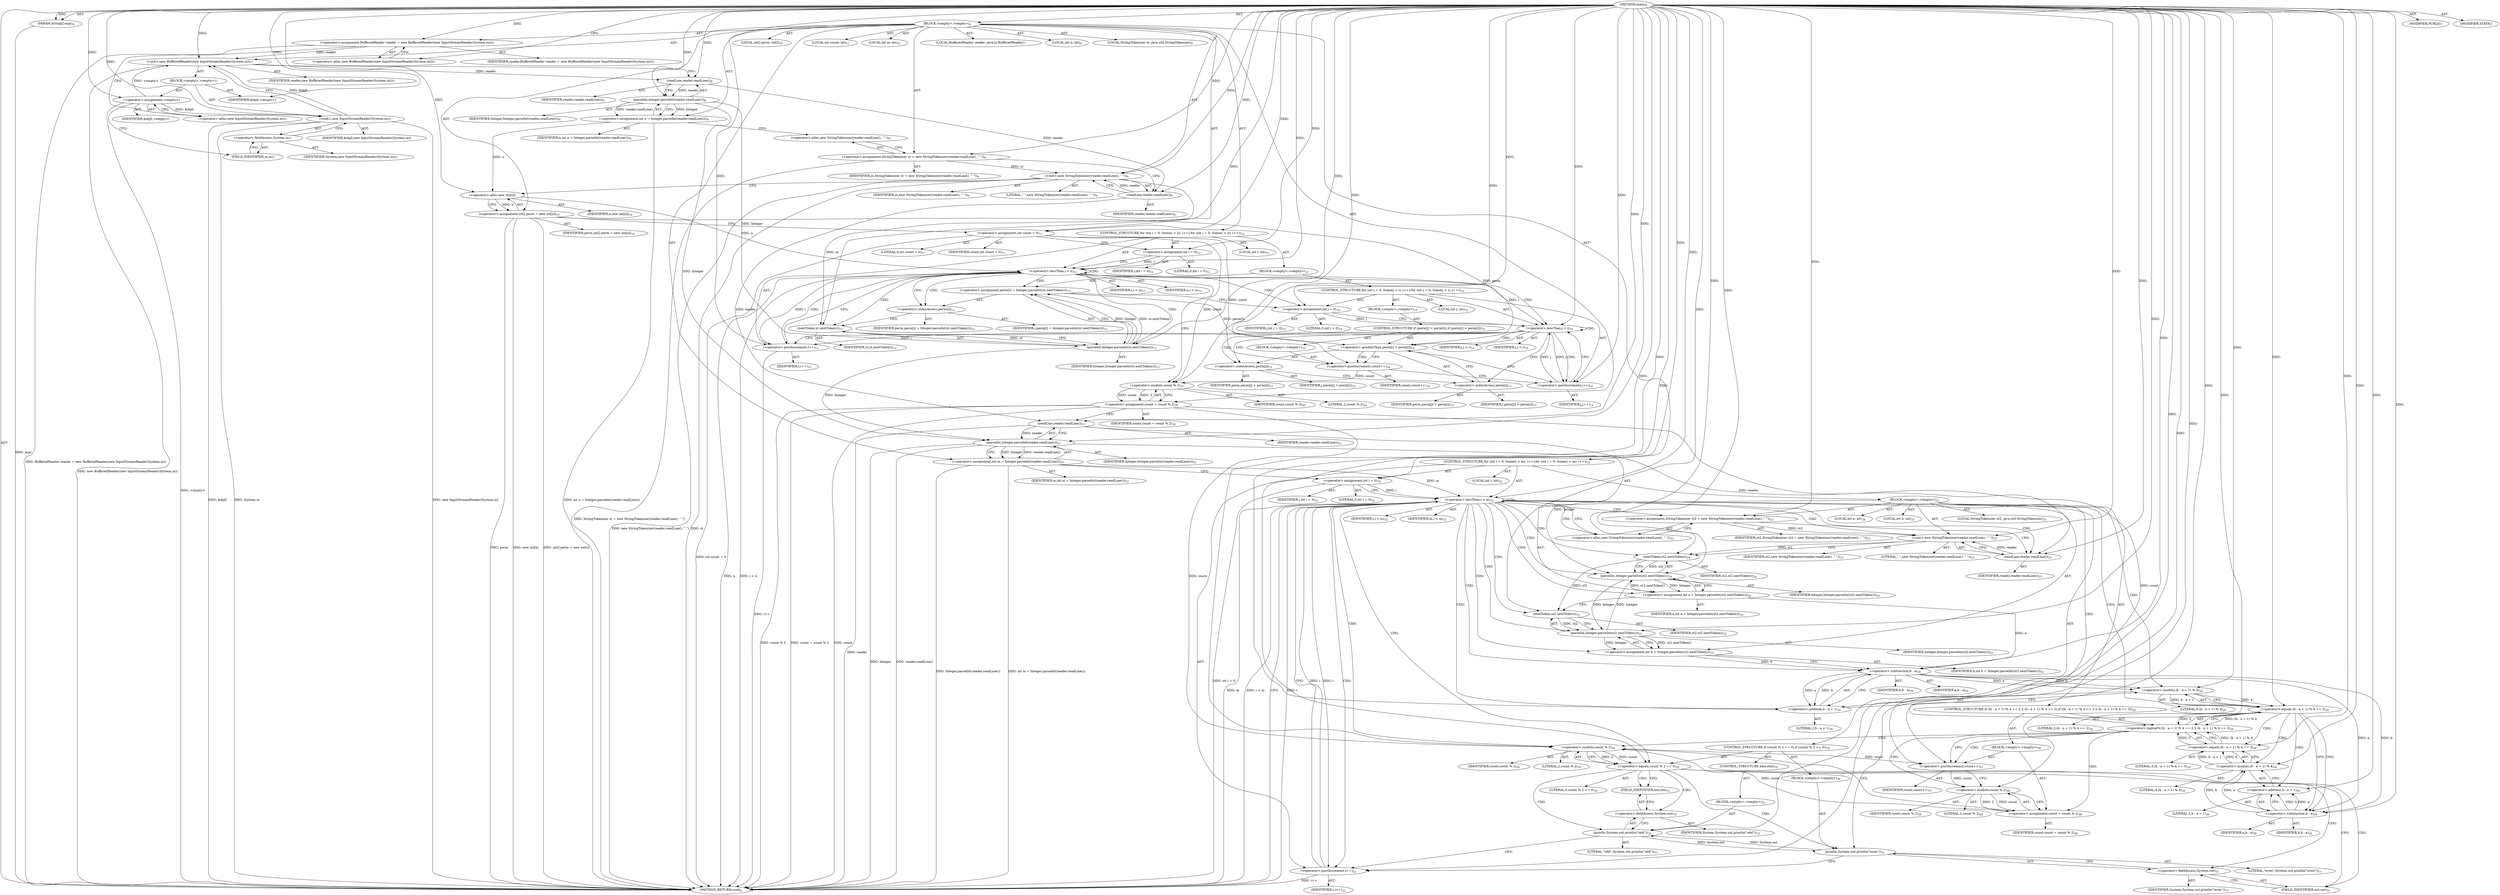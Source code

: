 digraph "main" {  
"23" [label = <(METHOD,main)<SUB>6</SUB>> ]
"24" [label = <(PARAM,String[] args)<SUB>6</SUB>> ]
"25" [label = <(BLOCK,&lt;empty&gt;,&lt;empty&gt;)<SUB>6</SUB>> ]
"4" [label = <(LOCAL,BufferedReader reader: java.io.BufferedReader)<SUB>7</SUB>> ]
"26" [label = <(&lt;operator&gt;.assignment,BufferedReader reader = new BufferedReader(new InputStreamReader(System.in)))<SUB>7</SUB>> ]
"27" [label = <(IDENTIFIER,reader,BufferedReader reader = new BufferedReader(new InputStreamReader(System.in)))<SUB>7</SUB>> ]
"28" [label = <(&lt;operator&gt;.alloc,new BufferedReader(new InputStreamReader(System.in)))<SUB>7</SUB>> ]
"29" [label = <(&lt;init&gt;,new BufferedReader(new InputStreamReader(System.in)))<SUB>7</SUB>> ]
"3" [label = <(IDENTIFIER,reader,new BufferedReader(new InputStreamReader(System.in)))<SUB>7</SUB>> ]
"30" [label = <(BLOCK,&lt;empty&gt;,&lt;empty&gt;)<SUB>7</SUB>> ]
"31" [label = <(&lt;operator&gt;.assignment,&lt;empty&gt;)> ]
"32" [label = <(IDENTIFIER,$obj0,&lt;empty&gt;)> ]
"33" [label = <(&lt;operator&gt;.alloc,new InputStreamReader(System.in))<SUB>7</SUB>> ]
"34" [label = <(&lt;init&gt;,new InputStreamReader(System.in))<SUB>7</SUB>> ]
"35" [label = <(IDENTIFIER,$obj0,new InputStreamReader(System.in))> ]
"36" [label = <(&lt;operator&gt;.fieldAccess,System.in)<SUB>7</SUB>> ]
"37" [label = <(IDENTIFIER,System,new InputStreamReader(System.in))<SUB>7</SUB>> ]
"38" [label = <(FIELD_IDENTIFIER,in,in)<SUB>7</SUB>> ]
"39" [label = <(IDENTIFIER,$obj0,&lt;empty&gt;)> ]
"40" [label = <(LOCAL,int n: int)<SUB>8</SUB>> ]
"41" [label = <(&lt;operator&gt;.assignment,int n = Integer.parseInt(reader.readLine()))<SUB>8</SUB>> ]
"42" [label = <(IDENTIFIER,n,int n = Integer.parseInt(reader.readLine()))<SUB>8</SUB>> ]
"43" [label = <(parseInt,Integer.parseInt(reader.readLine()))<SUB>8</SUB>> ]
"44" [label = <(IDENTIFIER,Integer,Integer.parseInt(reader.readLine()))<SUB>8</SUB>> ]
"45" [label = <(readLine,reader.readLine())<SUB>8</SUB>> ]
"46" [label = <(IDENTIFIER,reader,reader.readLine())<SUB>8</SUB>> ]
"6" [label = <(LOCAL,StringTokenizer st: java.util.StringTokenizer)<SUB>9</SUB>> ]
"47" [label = <(&lt;operator&gt;.assignment,StringTokenizer st = new StringTokenizer(reader.readLine(), &quot; &quot;))<SUB>9</SUB>> ]
"48" [label = <(IDENTIFIER,st,StringTokenizer st = new StringTokenizer(reader.readLine(), &quot; &quot;))<SUB>9</SUB>> ]
"49" [label = <(&lt;operator&gt;.alloc,new StringTokenizer(reader.readLine(), &quot; &quot;))<SUB>9</SUB>> ]
"50" [label = <(&lt;init&gt;,new StringTokenizer(reader.readLine(), &quot; &quot;))<SUB>9</SUB>> ]
"5" [label = <(IDENTIFIER,st,new StringTokenizer(reader.readLine(), &quot; &quot;))<SUB>9</SUB>> ]
"51" [label = <(readLine,reader.readLine())<SUB>9</SUB>> ]
"52" [label = <(IDENTIFIER,reader,reader.readLine())<SUB>9</SUB>> ]
"53" [label = <(LITERAL,&quot; &quot;,new StringTokenizer(reader.readLine(), &quot; &quot;))<SUB>9</SUB>> ]
"54" [label = <(LOCAL,int[] perm: int[])<SUB>10</SUB>> ]
"55" [label = <(&lt;operator&gt;.assignment,int[] perm = new int[n])<SUB>10</SUB>> ]
"56" [label = <(IDENTIFIER,perm,int[] perm = new int[n])<SUB>10</SUB>> ]
"57" [label = <(&lt;operator&gt;.alloc,new int[n])> ]
"58" [label = <(IDENTIFIER,n,new int[n])<SUB>10</SUB>> ]
"59" [label = <(LOCAL,int count: int)<SUB>11</SUB>> ]
"60" [label = <(&lt;operator&gt;.assignment,int count = 0)<SUB>11</SUB>> ]
"61" [label = <(IDENTIFIER,count,int count = 0)<SUB>11</SUB>> ]
"62" [label = <(LITERAL,0,int count = 0)<SUB>11</SUB>> ]
"63" [label = <(CONTROL_STRUCTURE,for (int i = 0; Some(i &lt; n); i++),for (int i = 0; Some(i &lt; n); i++))<SUB>12</SUB>> ]
"64" [label = <(LOCAL,int i: int)<SUB>12</SUB>> ]
"65" [label = <(&lt;operator&gt;.assignment,int i = 0)<SUB>12</SUB>> ]
"66" [label = <(IDENTIFIER,i,int i = 0)<SUB>12</SUB>> ]
"67" [label = <(LITERAL,0,int i = 0)<SUB>12</SUB>> ]
"68" [label = <(&lt;operator&gt;.lessThan,i &lt; n)<SUB>12</SUB>> ]
"69" [label = <(IDENTIFIER,i,i &lt; n)<SUB>12</SUB>> ]
"70" [label = <(IDENTIFIER,n,i &lt; n)<SUB>12</SUB>> ]
"71" [label = <(&lt;operator&gt;.postIncrement,i++)<SUB>12</SUB>> ]
"72" [label = <(IDENTIFIER,i,i++)<SUB>12</SUB>> ]
"73" [label = <(BLOCK,&lt;empty&gt;,&lt;empty&gt;)<SUB>12</SUB>> ]
"74" [label = <(&lt;operator&gt;.assignment,perm[i] = Integer.parseInt(st.nextToken()))<SUB>13</SUB>> ]
"75" [label = <(&lt;operator&gt;.indexAccess,perm[i])<SUB>13</SUB>> ]
"76" [label = <(IDENTIFIER,perm,perm[i] = Integer.parseInt(st.nextToken()))<SUB>13</SUB>> ]
"77" [label = <(IDENTIFIER,i,perm[i] = Integer.parseInt(st.nextToken()))<SUB>13</SUB>> ]
"78" [label = <(parseInt,Integer.parseInt(st.nextToken()))<SUB>13</SUB>> ]
"79" [label = <(IDENTIFIER,Integer,Integer.parseInt(st.nextToken()))<SUB>13</SUB>> ]
"80" [label = <(nextToken,st.nextToken())<SUB>13</SUB>> ]
"81" [label = <(IDENTIFIER,st,st.nextToken())<SUB>13</SUB>> ]
"82" [label = <(CONTROL_STRUCTURE,for (int j = 0; Some(j &lt; i); j++),for (int j = 0; Some(j &lt; i); j++))<SUB>14</SUB>> ]
"83" [label = <(LOCAL,int j: int)<SUB>14</SUB>> ]
"84" [label = <(&lt;operator&gt;.assignment,int j = 0)<SUB>14</SUB>> ]
"85" [label = <(IDENTIFIER,j,int j = 0)<SUB>14</SUB>> ]
"86" [label = <(LITERAL,0,int j = 0)<SUB>14</SUB>> ]
"87" [label = <(&lt;operator&gt;.lessThan,j &lt; i)<SUB>14</SUB>> ]
"88" [label = <(IDENTIFIER,j,j &lt; i)<SUB>14</SUB>> ]
"89" [label = <(IDENTIFIER,i,j &lt; i)<SUB>14</SUB>> ]
"90" [label = <(&lt;operator&gt;.postIncrement,j++)<SUB>14</SUB>> ]
"91" [label = <(IDENTIFIER,j,j++)<SUB>14</SUB>> ]
"92" [label = <(BLOCK,&lt;empty&gt;,&lt;empty&gt;)<SUB>14</SUB>> ]
"93" [label = <(CONTROL_STRUCTURE,if (perm[j] &gt; perm[i]),if (perm[j] &gt; perm[i]))<SUB>15</SUB>> ]
"94" [label = <(&lt;operator&gt;.greaterThan,perm[j] &gt; perm[i])<SUB>15</SUB>> ]
"95" [label = <(&lt;operator&gt;.indexAccess,perm[j])<SUB>15</SUB>> ]
"96" [label = <(IDENTIFIER,perm,perm[j] &gt; perm[i])<SUB>15</SUB>> ]
"97" [label = <(IDENTIFIER,j,perm[j] &gt; perm[i])<SUB>15</SUB>> ]
"98" [label = <(&lt;operator&gt;.indexAccess,perm[i])<SUB>15</SUB>> ]
"99" [label = <(IDENTIFIER,perm,perm[j] &gt; perm[i])<SUB>15</SUB>> ]
"100" [label = <(IDENTIFIER,i,perm[j] &gt; perm[i])<SUB>15</SUB>> ]
"101" [label = <(BLOCK,&lt;empty&gt;,&lt;empty&gt;)<SUB>15</SUB>> ]
"102" [label = <(&lt;operator&gt;.postIncrement,count++)<SUB>16</SUB>> ]
"103" [label = <(IDENTIFIER,count,count++)<SUB>16</SUB>> ]
"104" [label = <(&lt;operator&gt;.assignment,count = count % 2)<SUB>20</SUB>> ]
"105" [label = <(IDENTIFIER,count,count = count % 2)<SUB>20</SUB>> ]
"106" [label = <(&lt;operator&gt;.modulo,count % 2)<SUB>20</SUB>> ]
"107" [label = <(IDENTIFIER,count,count % 2)<SUB>20</SUB>> ]
"108" [label = <(LITERAL,2,count % 2)<SUB>20</SUB>> ]
"109" [label = <(LOCAL,int m: int)<SUB>21</SUB>> ]
"110" [label = <(&lt;operator&gt;.assignment,int m = Integer.parseInt(reader.readLine()))<SUB>21</SUB>> ]
"111" [label = <(IDENTIFIER,m,int m = Integer.parseInt(reader.readLine()))<SUB>21</SUB>> ]
"112" [label = <(parseInt,Integer.parseInt(reader.readLine()))<SUB>21</SUB>> ]
"113" [label = <(IDENTIFIER,Integer,Integer.parseInt(reader.readLine()))<SUB>21</SUB>> ]
"114" [label = <(readLine,reader.readLine())<SUB>21</SUB>> ]
"115" [label = <(IDENTIFIER,reader,reader.readLine())<SUB>21</SUB>> ]
"116" [label = <(CONTROL_STRUCTURE,for (int i = 0; Some(i &lt; m); i++),for (int i = 0; Some(i &lt; m); i++))<SUB>22</SUB>> ]
"117" [label = <(LOCAL,int i: int)<SUB>22</SUB>> ]
"118" [label = <(&lt;operator&gt;.assignment,int i = 0)<SUB>22</SUB>> ]
"119" [label = <(IDENTIFIER,i,int i = 0)<SUB>22</SUB>> ]
"120" [label = <(LITERAL,0,int i = 0)<SUB>22</SUB>> ]
"121" [label = <(&lt;operator&gt;.lessThan,i &lt; m)<SUB>22</SUB>> ]
"122" [label = <(IDENTIFIER,i,i &lt; m)<SUB>22</SUB>> ]
"123" [label = <(IDENTIFIER,m,i &lt; m)<SUB>22</SUB>> ]
"124" [label = <(&lt;operator&gt;.postIncrement,i++)<SUB>22</SUB>> ]
"125" [label = <(IDENTIFIER,i,i++)<SUB>22</SUB>> ]
"126" [label = <(BLOCK,&lt;empty&gt;,&lt;empty&gt;)<SUB>22</SUB>> ]
"8" [label = <(LOCAL,StringTokenizer st2: java.util.StringTokenizer)<SUB>23</SUB>> ]
"127" [label = <(&lt;operator&gt;.assignment,StringTokenizer st2 = new StringTokenizer(reader.readLine(), &quot; &quot;))<SUB>23</SUB>> ]
"128" [label = <(IDENTIFIER,st2,StringTokenizer st2 = new StringTokenizer(reader.readLine(), &quot; &quot;))<SUB>23</SUB>> ]
"129" [label = <(&lt;operator&gt;.alloc,new StringTokenizer(reader.readLine(), &quot; &quot;))<SUB>23</SUB>> ]
"130" [label = <(&lt;init&gt;,new StringTokenizer(reader.readLine(), &quot; &quot;))<SUB>23</SUB>> ]
"7" [label = <(IDENTIFIER,st2,new StringTokenizer(reader.readLine(), &quot; &quot;))<SUB>23</SUB>> ]
"131" [label = <(readLine,reader.readLine())<SUB>23</SUB>> ]
"132" [label = <(IDENTIFIER,reader,reader.readLine())<SUB>23</SUB>> ]
"133" [label = <(LITERAL,&quot; &quot;,new StringTokenizer(reader.readLine(), &quot; &quot;))<SUB>23</SUB>> ]
"134" [label = <(LOCAL,int a: int)<SUB>24</SUB>> ]
"135" [label = <(&lt;operator&gt;.assignment,int a = Integer.parseInt(st2.nextToken()))<SUB>24</SUB>> ]
"136" [label = <(IDENTIFIER,a,int a = Integer.parseInt(st2.nextToken()))<SUB>24</SUB>> ]
"137" [label = <(parseInt,Integer.parseInt(st2.nextToken()))<SUB>24</SUB>> ]
"138" [label = <(IDENTIFIER,Integer,Integer.parseInt(st2.nextToken()))<SUB>24</SUB>> ]
"139" [label = <(nextToken,st2.nextToken())<SUB>24</SUB>> ]
"140" [label = <(IDENTIFIER,st2,st2.nextToken())<SUB>24</SUB>> ]
"141" [label = <(LOCAL,int b: int)<SUB>25</SUB>> ]
"142" [label = <(&lt;operator&gt;.assignment,int b = Integer.parseInt(st2.nextToken()))<SUB>25</SUB>> ]
"143" [label = <(IDENTIFIER,b,int b = Integer.parseInt(st2.nextToken()))<SUB>25</SUB>> ]
"144" [label = <(parseInt,Integer.parseInt(st2.nextToken()))<SUB>25</SUB>> ]
"145" [label = <(IDENTIFIER,Integer,Integer.parseInt(st2.nextToken()))<SUB>25</SUB>> ]
"146" [label = <(nextToken,st2.nextToken())<SUB>25</SUB>> ]
"147" [label = <(IDENTIFIER,st2,st2.nextToken())<SUB>25</SUB>> ]
"148" [label = <(CONTROL_STRUCTURE,if ((b - a + 1) % 4 == 2 || (b - a + 1) % 4 == 3),if ((b - a + 1) % 4 == 2 || (b - a + 1) % 4 == 3))<SUB>26</SUB>> ]
"149" [label = <(&lt;operator&gt;.logicalOr,(b - a + 1) % 4 == 2 || (b - a + 1) % 4 == 3)<SUB>26</SUB>> ]
"150" [label = <(&lt;operator&gt;.equals,(b - a + 1) % 4 == 2)<SUB>26</SUB>> ]
"151" [label = <(&lt;operator&gt;.modulo,(b - a + 1) % 4)<SUB>26</SUB>> ]
"152" [label = <(&lt;operator&gt;.addition,b - a + 1)<SUB>26</SUB>> ]
"153" [label = <(&lt;operator&gt;.subtraction,b - a)<SUB>26</SUB>> ]
"154" [label = <(IDENTIFIER,b,b - a)<SUB>26</SUB>> ]
"155" [label = <(IDENTIFIER,a,b - a)<SUB>26</SUB>> ]
"156" [label = <(LITERAL,1,b - a + 1)<SUB>26</SUB>> ]
"157" [label = <(LITERAL,4,(b - a + 1) % 4)<SUB>26</SUB>> ]
"158" [label = <(LITERAL,2,(b - a + 1) % 4 == 2)<SUB>26</SUB>> ]
"159" [label = <(&lt;operator&gt;.equals,(b - a + 1) % 4 == 3)<SUB>26</SUB>> ]
"160" [label = <(&lt;operator&gt;.modulo,(b - a + 1) % 4)<SUB>26</SUB>> ]
"161" [label = <(&lt;operator&gt;.addition,b - a + 1)<SUB>26</SUB>> ]
"162" [label = <(&lt;operator&gt;.subtraction,b - a)<SUB>26</SUB>> ]
"163" [label = <(IDENTIFIER,b,b - a)<SUB>26</SUB>> ]
"164" [label = <(IDENTIFIER,a,b - a)<SUB>26</SUB>> ]
"165" [label = <(LITERAL,1,b - a + 1)<SUB>26</SUB>> ]
"166" [label = <(LITERAL,4,(b - a + 1) % 4)<SUB>26</SUB>> ]
"167" [label = <(LITERAL,3,(b - a + 1) % 4 == 3)<SUB>26</SUB>> ]
"168" [label = <(BLOCK,&lt;empty&gt;,&lt;empty&gt;)<SUB>26</SUB>> ]
"169" [label = <(&lt;operator&gt;.postIncrement,count++)<SUB>27</SUB>> ]
"170" [label = <(IDENTIFIER,count,count++)<SUB>27</SUB>> ]
"171" [label = <(&lt;operator&gt;.assignment,count = count % 2)<SUB>28</SUB>> ]
"172" [label = <(IDENTIFIER,count,count = count % 2)<SUB>28</SUB>> ]
"173" [label = <(&lt;operator&gt;.modulo,count % 2)<SUB>28</SUB>> ]
"174" [label = <(IDENTIFIER,count,count % 2)<SUB>28</SUB>> ]
"175" [label = <(LITERAL,2,count % 2)<SUB>28</SUB>> ]
"176" [label = <(CONTROL_STRUCTURE,if (count % 2 == 0),if (count % 2 == 0))<SUB>30</SUB>> ]
"177" [label = <(&lt;operator&gt;.equals,count % 2 == 0)<SUB>30</SUB>> ]
"178" [label = <(&lt;operator&gt;.modulo,count % 2)<SUB>30</SUB>> ]
"179" [label = <(IDENTIFIER,count,count % 2)<SUB>30</SUB>> ]
"180" [label = <(LITERAL,2,count % 2)<SUB>30</SUB>> ]
"181" [label = <(LITERAL,0,count % 2 == 0)<SUB>30</SUB>> ]
"182" [label = <(BLOCK,&lt;empty&gt;,&lt;empty&gt;)<SUB>30</SUB>> ]
"183" [label = <(println,System.out.println(&quot;even&quot;))<SUB>31</SUB>> ]
"184" [label = <(&lt;operator&gt;.fieldAccess,System.out)<SUB>31</SUB>> ]
"185" [label = <(IDENTIFIER,System,System.out.println(&quot;even&quot;))<SUB>31</SUB>> ]
"186" [label = <(FIELD_IDENTIFIER,out,out)<SUB>31</SUB>> ]
"187" [label = <(LITERAL,&quot;even&quot;,System.out.println(&quot;even&quot;))<SUB>31</SUB>> ]
"188" [label = <(CONTROL_STRUCTURE,else,else)<SUB>32</SUB>> ]
"189" [label = <(BLOCK,&lt;empty&gt;,&lt;empty&gt;)<SUB>32</SUB>> ]
"190" [label = <(println,System.out.println(&quot;odd&quot;))<SUB>33</SUB>> ]
"191" [label = <(&lt;operator&gt;.fieldAccess,System.out)<SUB>33</SUB>> ]
"192" [label = <(IDENTIFIER,System,System.out.println(&quot;odd&quot;))<SUB>33</SUB>> ]
"193" [label = <(FIELD_IDENTIFIER,out,out)<SUB>33</SUB>> ]
"194" [label = <(LITERAL,&quot;odd&quot;,System.out.println(&quot;odd&quot;))<SUB>33</SUB>> ]
"195" [label = <(MODIFIER,PUBLIC)> ]
"196" [label = <(MODIFIER,STATIC)> ]
"197" [label = <(METHOD_RETURN,void)<SUB>6</SUB>> ]
  "23" -> "24"  [ label = "AST: "] 
  "23" -> "25"  [ label = "AST: "] 
  "23" -> "195"  [ label = "AST: "] 
  "23" -> "196"  [ label = "AST: "] 
  "23" -> "197"  [ label = "AST: "] 
  "25" -> "4"  [ label = "AST: "] 
  "25" -> "26"  [ label = "AST: "] 
  "25" -> "29"  [ label = "AST: "] 
  "25" -> "40"  [ label = "AST: "] 
  "25" -> "41"  [ label = "AST: "] 
  "25" -> "6"  [ label = "AST: "] 
  "25" -> "47"  [ label = "AST: "] 
  "25" -> "50"  [ label = "AST: "] 
  "25" -> "54"  [ label = "AST: "] 
  "25" -> "55"  [ label = "AST: "] 
  "25" -> "59"  [ label = "AST: "] 
  "25" -> "60"  [ label = "AST: "] 
  "25" -> "63"  [ label = "AST: "] 
  "25" -> "104"  [ label = "AST: "] 
  "25" -> "109"  [ label = "AST: "] 
  "25" -> "110"  [ label = "AST: "] 
  "25" -> "116"  [ label = "AST: "] 
  "26" -> "27"  [ label = "AST: "] 
  "26" -> "28"  [ label = "AST: "] 
  "29" -> "3"  [ label = "AST: "] 
  "29" -> "30"  [ label = "AST: "] 
  "30" -> "31"  [ label = "AST: "] 
  "30" -> "34"  [ label = "AST: "] 
  "30" -> "39"  [ label = "AST: "] 
  "31" -> "32"  [ label = "AST: "] 
  "31" -> "33"  [ label = "AST: "] 
  "34" -> "35"  [ label = "AST: "] 
  "34" -> "36"  [ label = "AST: "] 
  "36" -> "37"  [ label = "AST: "] 
  "36" -> "38"  [ label = "AST: "] 
  "41" -> "42"  [ label = "AST: "] 
  "41" -> "43"  [ label = "AST: "] 
  "43" -> "44"  [ label = "AST: "] 
  "43" -> "45"  [ label = "AST: "] 
  "45" -> "46"  [ label = "AST: "] 
  "47" -> "48"  [ label = "AST: "] 
  "47" -> "49"  [ label = "AST: "] 
  "50" -> "5"  [ label = "AST: "] 
  "50" -> "51"  [ label = "AST: "] 
  "50" -> "53"  [ label = "AST: "] 
  "51" -> "52"  [ label = "AST: "] 
  "55" -> "56"  [ label = "AST: "] 
  "55" -> "57"  [ label = "AST: "] 
  "57" -> "58"  [ label = "AST: "] 
  "60" -> "61"  [ label = "AST: "] 
  "60" -> "62"  [ label = "AST: "] 
  "63" -> "64"  [ label = "AST: "] 
  "63" -> "65"  [ label = "AST: "] 
  "63" -> "68"  [ label = "AST: "] 
  "63" -> "71"  [ label = "AST: "] 
  "63" -> "73"  [ label = "AST: "] 
  "65" -> "66"  [ label = "AST: "] 
  "65" -> "67"  [ label = "AST: "] 
  "68" -> "69"  [ label = "AST: "] 
  "68" -> "70"  [ label = "AST: "] 
  "71" -> "72"  [ label = "AST: "] 
  "73" -> "74"  [ label = "AST: "] 
  "73" -> "82"  [ label = "AST: "] 
  "74" -> "75"  [ label = "AST: "] 
  "74" -> "78"  [ label = "AST: "] 
  "75" -> "76"  [ label = "AST: "] 
  "75" -> "77"  [ label = "AST: "] 
  "78" -> "79"  [ label = "AST: "] 
  "78" -> "80"  [ label = "AST: "] 
  "80" -> "81"  [ label = "AST: "] 
  "82" -> "83"  [ label = "AST: "] 
  "82" -> "84"  [ label = "AST: "] 
  "82" -> "87"  [ label = "AST: "] 
  "82" -> "90"  [ label = "AST: "] 
  "82" -> "92"  [ label = "AST: "] 
  "84" -> "85"  [ label = "AST: "] 
  "84" -> "86"  [ label = "AST: "] 
  "87" -> "88"  [ label = "AST: "] 
  "87" -> "89"  [ label = "AST: "] 
  "90" -> "91"  [ label = "AST: "] 
  "92" -> "93"  [ label = "AST: "] 
  "93" -> "94"  [ label = "AST: "] 
  "93" -> "101"  [ label = "AST: "] 
  "94" -> "95"  [ label = "AST: "] 
  "94" -> "98"  [ label = "AST: "] 
  "95" -> "96"  [ label = "AST: "] 
  "95" -> "97"  [ label = "AST: "] 
  "98" -> "99"  [ label = "AST: "] 
  "98" -> "100"  [ label = "AST: "] 
  "101" -> "102"  [ label = "AST: "] 
  "102" -> "103"  [ label = "AST: "] 
  "104" -> "105"  [ label = "AST: "] 
  "104" -> "106"  [ label = "AST: "] 
  "106" -> "107"  [ label = "AST: "] 
  "106" -> "108"  [ label = "AST: "] 
  "110" -> "111"  [ label = "AST: "] 
  "110" -> "112"  [ label = "AST: "] 
  "112" -> "113"  [ label = "AST: "] 
  "112" -> "114"  [ label = "AST: "] 
  "114" -> "115"  [ label = "AST: "] 
  "116" -> "117"  [ label = "AST: "] 
  "116" -> "118"  [ label = "AST: "] 
  "116" -> "121"  [ label = "AST: "] 
  "116" -> "124"  [ label = "AST: "] 
  "116" -> "126"  [ label = "AST: "] 
  "118" -> "119"  [ label = "AST: "] 
  "118" -> "120"  [ label = "AST: "] 
  "121" -> "122"  [ label = "AST: "] 
  "121" -> "123"  [ label = "AST: "] 
  "124" -> "125"  [ label = "AST: "] 
  "126" -> "8"  [ label = "AST: "] 
  "126" -> "127"  [ label = "AST: "] 
  "126" -> "130"  [ label = "AST: "] 
  "126" -> "134"  [ label = "AST: "] 
  "126" -> "135"  [ label = "AST: "] 
  "126" -> "141"  [ label = "AST: "] 
  "126" -> "142"  [ label = "AST: "] 
  "126" -> "148"  [ label = "AST: "] 
  "126" -> "176"  [ label = "AST: "] 
  "127" -> "128"  [ label = "AST: "] 
  "127" -> "129"  [ label = "AST: "] 
  "130" -> "7"  [ label = "AST: "] 
  "130" -> "131"  [ label = "AST: "] 
  "130" -> "133"  [ label = "AST: "] 
  "131" -> "132"  [ label = "AST: "] 
  "135" -> "136"  [ label = "AST: "] 
  "135" -> "137"  [ label = "AST: "] 
  "137" -> "138"  [ label = "AST: "] 
  "137" -> "139"  [ label = "AST: "] 
  "139" -> "140"  [ label = "AST: "] 
  "142" -> "143"  [ label = "AST: "] 
  "142" -> "144"  [ label = "AST: "] 
  "144" -> "145"  [ label = "AST: "] 
  "144" -> "146"  [ label = "AST: "] 
  "146" -> "147"  [ label = "AST: "] 
  "148" -> "149"  [ label = "AST: "] 
  "148" -> "168"  [ label = "AST: "] 
  "149" -> "150"  [ label = "AST: "] 
  "149" -> "159"  [ label = "AST: "] 
  "150" -> "151"  [ label = "AST: "] 
  "150" -> "158"  [ label = "AST: "] 
  "151" -> "152"  [ label = "AST: "] 
  "151" -> "157"  [ label = "AST: "] 
  "152" -> "153"  [ label = "AST: "] 
  "152" -> "156"  [ label = "AST: "] 
  "153" -> "154"  [ label = "AST: "] 
  "153" -> "155"  [ label = "AST: "] 
  "159" -> "160"  [ label = "AST: "] 
  "159" -> "167"  [ label = "AST: "] 
  "160" -> "161"  [ label = "AST: "] 
  "160" -> "166"  [ label = "AST: "] 
  "161" -> "162"  [ label = "AST: "] 
  "161" -> "165"  [ label = "AST: "] 
  "162" -> "163"  [ label = "AST: "] 
  "162" -> "164"  [ label = "AST: "] 
  "168" -> "169"  [ label = "AST: "] 
  "168" -> "171"  [ label = "AST: "] 
  "169" -> "170"  [ label = "AST: "] 
  "171" -> "172"  [ label = "AST: "] 
  "171" -> "173"  [ label = "AST: "] 
  "173" -> "174"  [ label = "AST: "] 
  "173" -> "175"  [ label = "AST: "] 
  "176" -> "177"  [ label = "AST: "] 
  "176" -> "182"  [ label = "AST: "] 
  "176" -> "188"  [ label = "AST: "] 
  "177" -> "178"  [ label = "AST: "] 
  "177" -> "181"  [ label = "AST: "] 
  "178" -> "179"  [ label = "AST: "] 
  "178" -> "180"  [ label = "AST: "] 
  "182" -> "183"  [ label = "AST: "] 
  "183" -> "184"  [ label = "AST: "] 
  "183" -> "187"  [ label = "AST: "] 
  "184" -> "185"  [ label = "AST: "] 
  "184" -> "186"  [ label = "AST: "] 
  "188" -> "189"  [ label = "AST: "] 
  "189" -> "190"  [ label = "AST: "] 
  "190" -> "191"  [ label = "AST: "] 
  "190" -> "194"  [ label = "AST: "] 
  "191" -> "192"  [ label = "AST: "] 
  "191" -> "193"  [ label = "AST: "] 
  "26" -> "33"  [ label = "CFG: "] 
  "29" -> "45"  [ label = "CFG: "] 
  "41" -> "49"  [ label = "CFG: "] 
  "47" -> "51"  [ label = "CFG: "] 
  "50" -> "57"  [ label = "CFG: "] 
  "55" -> "60"  [ label = "CFG: "] 
  "60" -> "65"  [ label = "CFG: "] 
  "104" -> "114"  [ label = "CFG: "] 
  "110" -> "118"  [ label = "CFG: "] 
  "28" -> "26"  [ label = "CFG: "] 
  "43" -> "41"  [ label = "CFG: "] 
  "49" -> "47"  [ label = "CFG: "] 
  "51" -> "50"  [ label = "CFG: "] 
  "57" -> "55"  [ label = "CFG: "] 
  "65" -> "68"  [ label = "CFG: "] 
  "68" -> "75"  [ label = "CFG: "] 
  "68" -> "106"  [ label = "CFG: "] 
  "71" -> "68"  [ label = "CFG: "] 
  "106" -> "104"  [ label = "CFG: "] 
  "112" -> "110"  [ label = "CFG: "] 
  "118" -> "121"  [ label = "CFG: "] 
  "121" -> "197"  [ label = "CFG: "] 
  "121" -> "129"  [ label = "CFG: "] 
  "124" -> "121"  [ label = "CFG: "] 
  "31" -> "38"  [ label = "CFG: "] 
  "34" -> "29"  [ label = "CFG: "] 
  "45" -> "43"  [ label = "CFG: "] 
  "74" -> "84"  [ label = "CFG: "] 
  "114" -> "112"  [ label = "CFG: "] 
  "127" -> "131"  [ label = "CFG: "] 
  "130" -> "139"  [ label = "CFG: "] 
  "135" -> "146"  [ label = "CFG: "] 
  "142" -> "153"  [ label = "CFG: "] 
  "33" -> "31"  [ label = "CFG: "] 
  "36" -> "34"  [ label = "CFG: "] 
  "75" -> "80"  [ label = "CFG: "] 
  "78" -> "74"  [ label = "CFG: "] 
  "84" -> "87"  [ label = "CFG: "] 
  "87" -> "95"  [ label = "CFG: "] 
  "87" -> "71"  [ label = "CFG: "] 
  "90" -> "87"  [ label = "CFG: "] 
  "129" -> "127"  [ label = "CFG: "] 
  "131" -> "130"  [ label = "CFG: "] 
  "137" -> "135"  [ label = "CFG: "] 
  "144" -> "142"  [ label = "CFG: "] 
  "149" -> "169"  [ label = "CFG: "] 
  "149" -> "178"  [ label = "CFG: "] 
  "177" -> "186"  [ label = "CFG: "] 
  "177" -> "193"  [ label = "CFG: "] 
  "38" -> "36"  [ label = "CFG: "] 
  "80" -> "78"  [ label = "CFG: "] 
  "139" -> "137"  [ label = "CFG: "] 
  "146" -> "144"  [ label = "CFG: "] 
  "150" -> "149"  [ label = "CFG: "] 
  "150" -> "162"  [ label = "CFG: "] 
  "159" -> "149"  [ label = "CFG: "] 
  "169" -> "173"  [ label = "CFG: "] 
  "171" -> "178"  [ label = "CFG: "] 
  "178" -> "177"  [ label = "CFG: "] 
  "183" -> "124"  [ label = "CFG: "] 
  "94" -> "102"  [ label = "CFG: "] 
  "94" -> "90"  [ label = "CFG: "] 
  "151" -> "150"  [ label = "CFG: "] 
  "160" -> "159"  [ label = "CFG: "] 
  "173" -> "171"  [ label = "CFG: "] 
  "184" -> "183"  [ label = "CFG: "] 
  "190" -> "124"  [ label = "CFG: "] 
  "95" -> "98"  [ label = "CFG: "] 
  "98" -> "94"  [ label = "CFG: "] 
  "102" -> "90"  [ label = "CFG: "] 
  "152" -> "151"  [ label = "CFG: "] 
  "161" -> "160"  [ label = "CFG: "] 
  "186" -> "184"  [ label = "CFG: "] 
  "191" -> "190"  [ label = "CFG: "] 
  "153" -> "152"  [ label = "CFG: "] 
  "162" -> "161"  [ label = "CFG: "] 
  "193" -> "191"  [ label = "CFG: "] 
  "23" -> "28"  [ label = "CFG: "] 
  "24" -> "197"  [ label = "DDG: args"] 
  "26" -> "197"  [ label = "DDG: BufferedReader reader = new BufferedReader(new InputStreamReader(System.in))"] 
  "31" -> "197"  [ label = "DDG: &lt;empty&gt;"] 
  "34" -> "197"  [ label = "DDG: $obj0"] 
  "34" -> "197"  [ label = "DDG: System.in"] 
  "34" -> "197"  [ label = "DDG: new InputStreamReader(System.in)"] 
  "29" -> "197"  [ label = "DDG: new BufferedReader(new InputStreamReader(System.in))"] 
  "41" -> "197"  [ label = "DDG: int n = Integer.parseInt(reader.readLine())"] 
  "47" -> "197"  [ label = "DDG: StringTokenizer st = new StringTokenizer(reader.readLine(), &quot; &quot;)"] 
  "50" -> "197"  [ label = "DDG: st"] 
  "50" -> "197"  [ label = "DDG: new StringTokenizer(reader.readLine(), &quot; &quot;)"] 
  "55" -> "197"  [ label = "DDG: perm"] 
  "55" -> "197"  [ label = "DDG: new int[n]"] 
  "55" -> "197"  [ label = "DDG: int[] perm = new int[n]"] 
  "60" -> "197"  [ label = "DDG: int count = 0"] 
  "68" -> "197"  [ label = "DDG: n"] 
  "68" -> "197"  [ label = "DDG: i &lt; n"] 
  "104" -> "197"  [ label = "DDG: count"] 
  "104" -> "197"  [ label = "DDG: count % 2"] 
  "104" -> "197"  [ label = "DDG: count = count % 2"] 
  "112" -> "197"  [ label = "DDG: Integer"] 
  "114" -> "197"  [ label = "DDG: reader"] 
  "112" -> "197"  [ label = "DDG: reader.readLine()"] 
  "110" -> "197"  [ label = "DDG: Integer.parseInt(reader.readLine())"] 
  "110" -> "197"  [ label = "DDG: int m = Integer.parseInt(reader.readLine())"] 
  "118" -> "197"  [ label = "DDG: int i = 0"] 
  "121" -> "197"  [ label = "DDG: i"] 
  "121" -> "197"  [ label = "DDG: m"] 
  "121" -> "197"  [ label = "DDG: i &lt; m"] 
  "124" -> "197"  [ label = "DDG: i++"] 
  "71" -> "197"  [ label = "DDG: i++"] 
  "23" -> "24"  [ label = "DDG: "] 
  "23" -> "26"  [ label = "DDG: "] 
  "43" -> "41"  [ label = "DDG: Integer"] 
  "43" -> "41"  [ label = "DDG: reader.readLine()"] 
  "23" -> "47"  [ label = "DDG: "] 
  "57" -> "55"  [ label = "DDG: n"] 
  "23" -> "60"  [ label = "DDG: "] 
  "106" -> "104"  [ label = "DDG: count"] 
  "106" -> "104"  [ label = "DDG: 2"] 
  "112" -> "110"  [ label = "DDG: Integer"] 
  "112" -> "110"  [ label = "DDG: reader.readLine()"] 
  "26" -> "29"  [ label = "DDG: reader"] 
  "23" -> "29"  [ label = "DDG: "] 
  "31" -> "29"  [ label = "DDG: &lt;empty&gt;"] 
  "34" -> "29"  [ label = "DDG: $obj0"] 
  "47" -> "50"  [ label = "DDG: st"] 
  "23" -> "50"  [ label = "DDG: "] 
  "51" -> "50"  [ label = "DDG: reader"] 
  "23" -> "65"  [ label = "DDG: "] 
  "23" -> "118"  [ label = "DDG: "] 
  "23" -> "31"  [ label = "DDG: "] 
  "23" -> "39"  [ label = "DDG: "] 
  "23" -> "43"  [ label = "DDG: "] 
  "45" -> "43"  [ label = "DDG: reader"] 
  "45" -> "51"  [ label = "DDG: reader"] 
  "23" -> "51"  [ label = "DDG: "] 
  "41" -> "57"  [ label = "DDG: n"] 
  "23" -> "57"  [ label = "DDG: "] 
  "65" -> "68"  [ label = "DDG: i"] 
  "71" -> "68"  [ label = "DDG: i"] 
  "23" -> "68"  [ label = "DDG: "] 
  "57" -> "68"  [ label = "DDG: n"] 
  "87" -> "71"  [ label = "DDG: i"] 
  "23" -> "71"  [ label = "DDG: "] 
  "78" -> "74"  [ label = "DDG: Integer"] 
  "78" -> "74"  [ label = "DDG: st.nextToken()"] 
  "60" -> "106"  [ label = "DDG: count"] 
  "102" -> "106"  [ label = "DDG: count"] 
  "23" -> "106"  [ label = "DDG: "] 
  "43" -> "112"  [ label = "DDG: Integer"] 
  "78" -> "112"  [ label = "DDG: Integer"] 
  "23" -> "112"  [ label = "DDG: "] 
  "114" -> "112"  [ label = "DDG: reader"] 
  "118" -> "121"  [ label = "DDG: i"] 
  "124" -> "121"  [ label = "DDG: i"] 
  "23" -> "121"  [ label = "DDG: "] 
  "110" -> "121"  [ label = "DDG: m"] 
  "121" -> "124"  [ label = "DDG: i"] 
  "23" -> "124"  [ label = "DDG: "] 
  "23" -> "127"  [ label = "DDG: "] 
  "137" -> "135"  [ label = "DDG: Integer"] 
  "137" -> "135"  [ label = "DDG: st2.nextToken()"] 
  "144" -> "142"  [ label = "DDG: Integer"] 
  "144" -> "142"  [ label = "DDG: st2.nextToken()"] 
  "31" -> "34"  [ label = "DDG: $obj0"] 
  "23" -> "34"  [ label = "DDG: "] 
  "29" -> "45"  [ label = "DDG: reader"] 
  "23" -> "45"  [ label = "DDG: "] 
  "23" -> "84"  [ label = "DDG: "] 
  "51" -> "114"  [ label = "DDG: reader"] 
  "23" -> "114"  [ label = "DDG: "] 
  "127" -> "130"  [ label = "DDG: st2"] 
  "23" -> "130"  [ label = "DDG: "] 
  "131" -> "130"  [ label = "DDG: reader"] 
  "43" -> "78"  [ label = "DDG: Integer"] 
  "23" -> "78"  [ label = "DDG: "] 
  "80" -> "78"  [ label = "DDG: st"] 
  "84" -> "87"  [ label = "DDG: j"] 
  "90" -> "87"  [ label = "DDG: j"] 
  "23" -> "87"  [ label = "DDG: "] 
  "68" -> "87"  [ label = "DDG: i"] 
  "87" -> "90"  [ label = "DDG: j"] 
  "23" -> "90"  [ label = "DDG: "] 
  "114" -> "131"  [ label = "DDG: reader"] 
  "23" -> "131"  [ label = "DDG: "] 
  "112" -> "137"  [ label = "DDG: Integer"] 
  "144" -> "137"  [ label = "DDG: Integer"] 
  "23" -> "137"  [ label = "DDG: "] 
  "139" -> "137"  [ label = "DDG: st2"] 
  "137" -> "144"  [ label = "DDG: Integer"] 
  "23" -> "144"  [ label = "DDG: "] 
  "146" -> "144"  [ label = "DDG: st2"] 
  "150" -> "149"  [ label = "DDG: (b - a + 1) % 4"] 
  "150" -> "149"  [ label = "DDG: 2"] 
  "159" -> "149"  [ label = "DDG: (b - a + 1) % 4"] 
  "159" -> "149"  [ label = "DDG: 3"] 
  "173" -> "171"  [ label = "DDG: count"] 
  "173" -> "171"  [ label = "DDG: 2"] 
  "178" -> "177"  [ label = "DDG: count"] 
  "178" -> "177"  [ label = "DDG: 2"] 
  "23" -> "177"  [ label = "DDG: "] 
  "50" -> "80"  [ label = "DDG: st"] 
  "23" -> "80"  [ label = "DDG: "] 
  "130" -> "139"  [ label = "DDG: st2"] 
  "23" -> "139"  [ label = "DDG: "] 
  "139" -> "146"  [ label = "DDG: st2"] 
  "23" -> "146"  [ label = "DDG: "] 
  "151" -> "150"  [ label = "DDG: b - a + 1"] 
  "151" -> "150"  [ label = "DDG: 4"] 
  "23" -> "150"  [ label = "DDG: "] 
  "160" -> "159"  [ label = "DDG: b - a + 1"] 
  "160" -> "159"  [ label = "DDG: 4"] 
  "23" -> "159"  [ label = "DDG: "] 
  "104" -> "169"  [ label = "DDG: count"] 
  "178" -> "169"  [ label = "DDG: count"] 
  "23" -> "169"  [ label = "DDG: "] 
  "104" -> "178"  [ label = "DDG: count"] 
  "171" -> "178"  [ label = "DDG: count"] 
  "23" -> "178"  [ label = "DDG: "] 
  "190" -> "183"  [ label = "DDG: System.out"] 
  "23" -> "183"  [ label = "DDG: "] 
  "55" -> "94"  [ label = "DDG: perm"] 
  "74" -> "94"  [ label = "DDG: perm[i]"] 
  "153" -> "151"  [ label = "DDG: b"] 
  "153" -> "151"  [ label = "DDG: a"] 
  "23" -> "151"  [ label = "DDG: "] 
  "162" -> "160"  [ label = "DDG: b"] 
  "162" -> "160"  [ label = "DDG: a"] 
  "23" -> "160"  [ label = "DDG: "] 
  "169" -> "173"  [ label = "DDG: count"] 
  "23" -> "173"  [ label = "DDG: "] 
  "183" -> "190"  [ label = "DDG: System.out"] 
  "23" -> "190"  [ label = "DDG: "] 
  "60" -> "102"  [ label = "DDG: count"] 
  "23" -> "102"  [ label = "DDG: "] 
  "153" -> "152"  [ label = "DDG: b"] 
  "153" -> "152"  [ label = "DDG: a"] 
  "23" -> "152"  [ label = "DDG: "] 
  "162" -> "161"  [ label = "DDG: b"] 
  "162" -> "161"  [ label = "DDG: a"] 
  "23" -> "161"  [ label = "DDG: "] 
  "142" -> "153"  [ label = "DDG: b"] 
  "23" -> "153"  [ label = "DDG: "] 
  "135" -> "153"  [ label = "DDG: a"] 
  "153" -> "162"  [ label = "DDG: b"] 
  "23" -> "162"  [ label = "DDG: "] 
  "153" -> "162"  [ label = "DDG: a"] 
  "68" -> "68"  [ label = "CDG: "] 
  "68" -> "75"  [ label = "CDG: "] 
  "68" -> "84"  [ label = "CDG: "] 
  "68" -> "74"  [ label = "CDG: "] 
  "68" -> "87"  [ label = "CDG: "] 
  "68" -> "80"  [ label = "CDG: "] 
  "68" -> "71"  [ label = "CDG: "] 
  "68" -> "78"  [ label = "CDG: "] 
  "121" -> "146"  [ label = "CDG: "] 
  "121" -> "131"  [ label = "CDG: "] 
  "121" -> "178"  [ label = "CDG: "] 
  "121" -> "149"  [ label = "CDG: "] 
  "121" -> "150"  [ label = "CDG: "] 
  "121" -> "151"  [ label = "CDG: "] 
  "121" -> "121"  [ label = "CDG: "] 
  "121" -> "153"  [ label = "CDG: "] 
  "121" -> "144"  [ label = "CDG: "] 
  "121" -> "129"  [ label = "CDG: "] 
  "121" -> "137"  [ label = "CDG: "] 
  "121" -> "152"  [ label = "CDG: "] 
  "121" -> "130"  [ label = "CDG: "] 
  "121" -> "127"  [ label = "CDG: "] 
  "121" -> "139"  [ label = "CDG: "] 
  "121" -> "142"  [ label = "CDG: "] 
  "121" -> "177"  [ label = "CDG: "] 
  "121" -> "135"  [ label = "CDG: "] 
  "121" -> "124"  [ label = "CDG: "] 
  "87" -> "94"  [ label = "CDG: "] 
  "87" -> "98"  [ label = "CDG: "] 
  "87" -> "95"  [ label = "CDG: "] 
  "87" -> "87"  [ label = "CDG: "] 
  "87" -> "90"  [ label = "CDG: "] 
  "149" -> "169"  [ label = "CDG: "] 
  "149" -> "173"  [ label = "CDG: "] 
  "149" -> "171"  [ label = "CDG: "] 
  "177" -> "191"  [ label = "CDG: "] 
  "177" -> "190"  [ label = "CDG: "] 
  "177" -> "184"  [ label = "CDG: "] 
  "177" -> "186"  [ label = "CDG: "] 
  "177" -> "183"  [ label = "CDG: "] 
  "177" -> "193"  [ label = "CDG: "] 
  "150" -> "161"  [ label = "CDG: "] 
  "150" -> "162"  [ label = "CDG: "] 
  "150" -> "160"  [ label = "CDG: "] 
  "150" -> "159"  [ label = "CDG: "] 
  "94" -> "102"  [ label = "CDG: "] 
}
